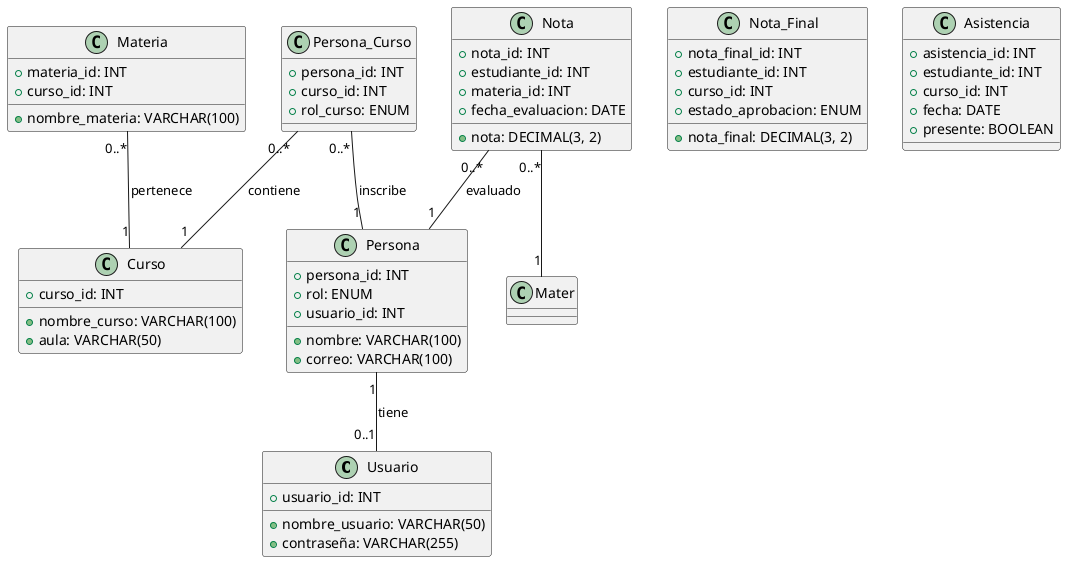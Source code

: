 @startuml

class Usuario {
    +usuario_id: INT
    +nombre_usuario: VARCHAR(50)
    +contraseña: VARCHAR(255)
}

class Persona {
    +persona_id: INT
    +nombre: VARCHAR(100)
    +correo: VARCHAR(100)
    +rol: ENUM
    +usuario_id: INT
}

class Curso {
    +curso_id: INT
    +nombre_curso: VARCHAR(100)
    +aula: VARCHAR(50)
}

class Persona_Curso {
    +persona_id: INT
    +curso_id: INT
    +rol_curso: ENUM
}

class Materia {
    +materia_id: INT
    +nombre_materia: VARCHAR(100)
    +curso_id: INT
}

class Nota {
    +nota_id: INT
    +estudiante_id: INT
    +materia_id: INT
    +nota: DECIMAL(3, 2)
    +fecha_evaluacion: DATE
}

class Nota_Final {
    +nota_final_id: INT
    +estudiante_id: INT
    +curso_id: INT
    +nota_final: DECIMAL(3, 2)
    +estado_aprobacion: ENUM
}

class Asistencia {
    +asistencia_id: INT
    +estudiante_id: INT
    +curso_id: INT
    +fecha: DATE
    +presente: BOOLEAN
}

Persona "1" -- "0..1" Usuario : "tiene"
Persona_Curso "0..*" -- "1" Persona : "inscribe"
Persona_Curso "0..*" -- "1" Curso : "contiene"
Materia "0..*" -- "1" Curso : "pertenece"
Nota "0..*" -- "1" Persona : "evaluado"
Nota "0..*" -- "1" Mater

